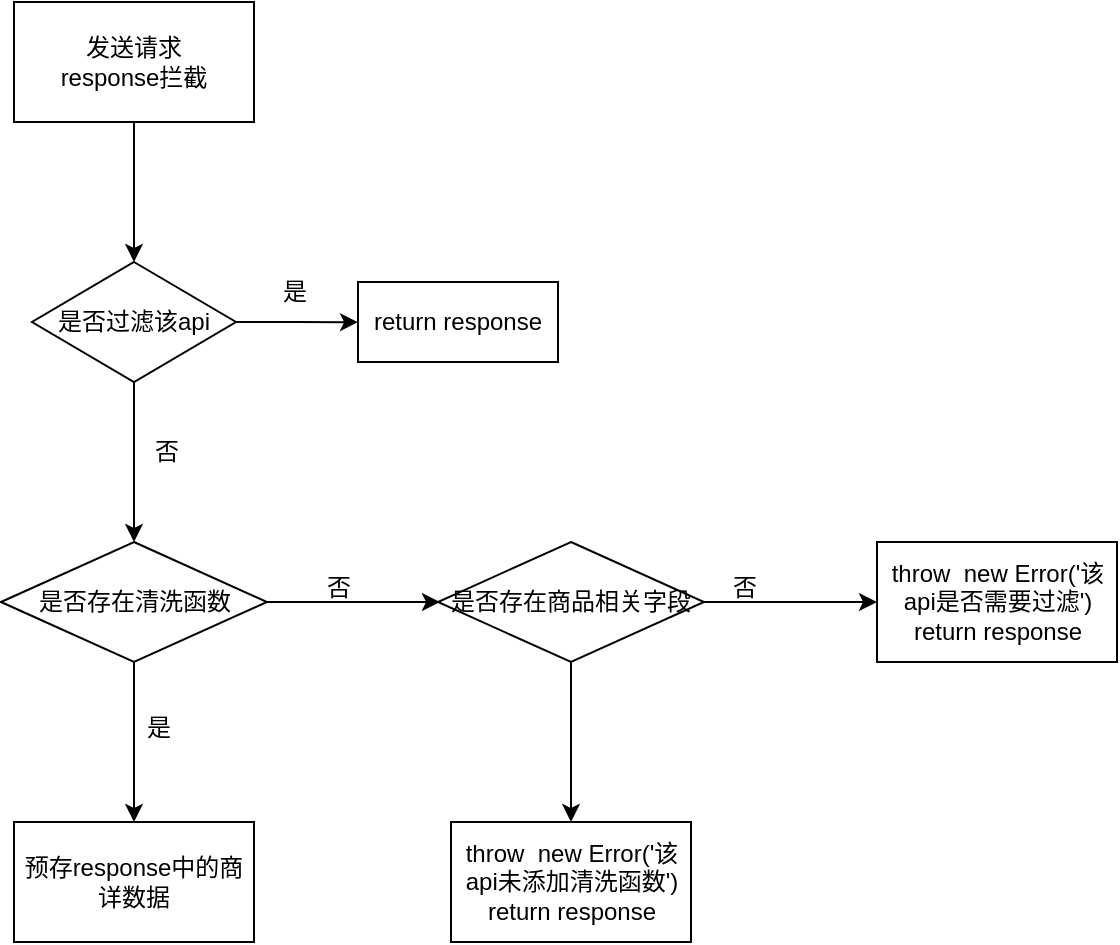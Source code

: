 <mxfile version="23.1.5" type="github">
  <diagram name="第 1 页" id="KWD9YYWFuL8m4d8oPABw">
    <mxGraphModel dx="1659" dy="865" grid="1" gridSize="10" guides="1" tooltips="1" connect="1" arrows="1" fold="1" page="1" pageScale="1" pageWidth="827" pageHeight="1169" math="0" shadow="0">
      <root>
        <mxCell id="0" />
        <mxCell id="1" parent="0" />
        <mxCell id="MKCqsdWIsKqImVhh_tue-12" value="" style="edgeStyle=orthogonalEdgeStyle;rounded=0;orthogonalLoop=1;jettySize=auto;html=1;" edge="1" parent="1" source="MKCqsdWIsKqImVhh_tue-10" target="MKCqsdWIsKqImVhh_tue-11">
          <mxGeometry relative="1" as="geometry" />
        </mxCell>
        <mxCell id="MKCqsdWIsKqImVhh_tue-10" value="发送请求&lt;br&gt;response拦截" style="rounded=0;whiteSpace=wrap;html=1;" vertex="1" parent="1">
          <mxGeometry x="358" y="70" width="120" height="60" as="geometry" />
        </mxCell>
        <mxCell id="MKCqsdWIsKqImVhh_tue-13" style="edgeStyle=orthogonalEdgeStyle;rounded=0;orthogonalLoop=1;jettySize=auto;html=1;exitX=1;exitY=0.5;exitDx=0;exitDy=0;" edge="1" parent="1" source="MKCqsdWIsKqImVhh_tue-11">
          <mxGeometry relative="1" as="geometry">
            <mxPoint x="530" y="230.111" as="targetPoint" />
          </mxGeometry>
        </mxCell>
        <mxCell id="MKCqsdWIsKqImVhh_tue-17" value="" style="edgeStyle=orthogonalEdgeStyle;rounded=0;orthogonalLoop=1;jettySize=auto;html=1;" edge="1" parent="1" source="MKCqsdWIsKqImVhh_tue-11">
          <mxGeometry relative="1" as="geometry">
            <mxPoint x="418" y="340" as="targetPoint" />
          </mxGeometry>
        </mxCell>
        <mxCell id="MKCqsdWIsKqImVhh_tue-11" value="是否过滤该api" style="rhombus;whiteSpace=wrap;html=1;rounded=0;" vertex="1" parent="1">
          <mxGeometry x="367" y="200" width="102" height="60" as="geometry" />
        </mxCell>
        <mxCell id="MKCqsdWIsKqImVhh_tue-14" value="是" style="text;html=1;align=center;verticalAlign=middle;resizable=0;points=[];autosize=1;strokeColor=none;fillColor=none;" vertex="1" parent="1">
          <mxGeometry x="478" y="200" width="40" height="30" as="geometry" />
        </mxCell>
        <mxCell id="MKCqsdWIsKqImVhh_tue-15" value="return response" style="whiteSpace=wrap;html=1;" vertex="1" parent="1">
          <mxGeometry x="530" y="210" width="100" height="40" as="geometry" />
        </mxCell>
        <mxCell id="MKCqsdWIsKqImVhh_tue-18" value="否" style="text;html=1;align=center;verticalAlign=middle;resizable=0;points=[];autosize=1;strokeColor=none;fillColor=none;" vertex="1" parent="1">
          <mxGeometry x="414" y="280" width="40" height="30" as="geometry" />
        </mxCell>
        <mxCell id="MKCqsdWIsKqImVhh_tue-23" value="" style="edgeStyle=orthogonalEdgeStyle;rounded=0;orthogonalLoop=1;jettySize=auto;html=1;" edge="1" parent="1" source="MKCqsdWIsKqImVhh_tue-21" target="MKCqsdWIsKqImVhh_tue-22">
          <mxGeometry relative="1" as="geometry" />
        </mxCell>
        <mxCell id="MKCqsdWIsKqImVhh_tue-26" value="" style="edgeStyle=orthogonalEdgeStyle;rounded=0;orthogonalLoop=1;jettySize=auto;html=1;" edge="1" parent="1" source="MKCqsdWIsKqImVhh_tue-21">
          <mxGeometry relative="1" as="geometry">
            <mxPoint x="571" y="370" as="targetPoint" />
          </mxGeometry>
        </mxCell>
        <mxCell id="MKCqsdWIsKqImVhh_tue-21" value="是否存在清洗函数" style="rhombus;whiteSpace=wrap;html=1;rounded=0;" vertex="1" parent="1">
          <mxGeometry x="351.5" y="340" width="133" height="60" as="geometry" />
        </mxCell>
        <mxCell id="MKCqsdWIsKqImVhh_tue-22" value="预存response中的商详数据" style="whiteSpace=wrap;html=1;rounded=0;" vertex="1" parent="1">
          <mxGeometry x="358" y="480" width="120" height="60" as="geometry" />
        </mxCell>
        <mxCell id="MKCqsdWIsKqImVhh_tue-24" value="是" style="text;html=1;align=center;verticalAlign=middle;resizable=0;points=[];autosize=1;strokeColor=none;fillColor=none;" vertex="1" parent="1">
          <mxGeometry x="410" y="418" width="40" height="30" as="geometry" />
        </mxCell>
        <mxCell id="MKCqsdWIsKqImVhh_tue-27" value="否" style="text;html=1;align=center;verticalAlign=middle;resizable=0;points=[];autosize=1;strokeColor=none;fillColor=none;" vertex="1" parent="1">
          <mxGeometry x="500" y="348" width="40" height="30" as="geometry" />
        </mxCell>
        <mxCell id="MKCqsdWIsKqImVhh_tue-30" value="" style="edgeStyle=orthogonalEdgeStyle;rounded=0;orthogonalLoop=1;jettySize=auto;html=1;" edge="1" parent="1" source="MKCqsdWIsKqImVhh_tue-28" target="MKCqsdWIsKqImVhh_tue-29">
          <mxGeometry relative="1" as="geometry" />
        </mxCell>
        <mxCell id="MKCqsdWIsKqImVhh_tue-33" value="" style="edgeStyle=orthogonalEdgeStyle;rounded=0;orthogonalLoop=1;jettySize=auto;html=1;" edge="1" parent="1" source="MKCqsdWIsKqImVhh_tue-28" target="MKCqsdWIsKqImVhh_tue-32">
          <mxGeometry relative="1" as="geometry" />
        </mxCell>
        <mxCell id="MKCqsdWIsKqImVhh_tue-28" value="是否存在商品相关字段" style="rhombus;whiteSpace=wrap;html=1;rounded=0;" vertex="1" parent="1">
          <mxGeometry x="570" y="340" width="133" height="60" as="geometry" />
        </mxCell>
        <mxCell id="MKCqsdWIsKqImVhh_tue-29" value="throw&amp;nbsp; new Error(&#39;该api是否需要过滤&#39;)&lt;br&gt;return response" style="whiteSpace=wrap;html=1;rounded=0;" vertex="1" parent="1">
          <mxGeometry x="789.5" y="340" width="120" height="60" as="geometry" />
        </mxCell>
        <mxCell id="MKCqsdWIsKqImVhh_tue-31" value="否" style="text;html=1;align=center;verticalAlign=middle;resizable=0;points=[];autosize=1;strokeColor=none;fillColor=none;" vertex="1" parent="1">
          <mxGeometry x="703" y="348" width="40" height="30" as="geometry" />
        </mxCell>
        <mxCell id="MKCqsdWIsKqImVhh_tue-32" value="throw&amp;nbsp; new Error(&#39;该api未添加清洗函数&#39;)&lt;br style=&quot;border-color: var(--border-color);&quot;&gt;return response" style="whiteSpace=wrap;html=1;rounded=0;" vertex="1" parent="1">
          <mxGeometry x="576.5" y="480" width="120" height="60" as="geometry" />
        </mxCell>
      </root>
    </mxGraphModel>
  </diagram>
</mxfile>
